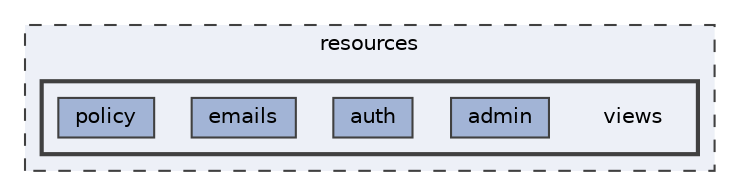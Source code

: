 digraph "resources/views"
{
 // LATEX_PDF_SIZE
  bgcolor="transparent";
  edge [fontname=Helvetica,fontsize=10,labelfontname=Helvetica,labelfontsize=10];
  node [fontname=Helvetica,fontsize=10,shape=box,height=0.2,width=0.4];
  compound=true
  subgraph clusterdir_0fc3f8f3ef96ce2d45d66d6e29832317 {
    graph [ bgcolor="#edf0f7", pencolor="grey25", label="resources", fontname=Helvetica,fontsize=10 style="filled,dashed", URL="dir_0fc3f8f3ef96ce2d45d66d6e29832317.html",tooltip=""]
  subgraph clusterdir_5794a73405254976eadeaaaebebc79b6 {
    graph [ bgcolor="#edf0f7", pencolor="grey25", label="", fontname=Helvetica,fontsize=10 style="filled,bold", URL="dir_5794a73405254976eadeaaaebebc79b6.html",tooltip=""]
    dir_5794a73405254976eadeaaaebebc79b6 [shape=plaintext, label="views"];
  dir_0c11f01699b8aab712100cb217d7eb01 [label="admin", fillcolor="#a2b4d6", color="grey25", style="filled", URL="dir_0c11f01699b8aab712100cb217d7eb01.html",tooltip=""];
  dir_44d0a1ee36d632ef33eeefb0e6931513 [label="auth", fillcolor="#a2b4d6", color="grey25", style="filled", URL="dir_44d0a1ee36d632ef33eeefb0e6931513.html",tooltip=""];
  dir_c8e4a3cfd6c8ae72c7dc6cce32f72090 [label="emails", fillcolor="#a2b4d6", color="grey25", style="filled", URL="dir_c8e4a3cfd6c8ae72c7dc6cce32f72090.html",tooltip=""];
  dir_df5ebcda78cead5d939ad494e5bda70b [label="policy", fillcolor="#a2b4d6", color="grey25", style="filled", URL="dir_df5ebcda78cead5d939ad494e5bda70b.html",tooltip=""];
  }
  }
}
